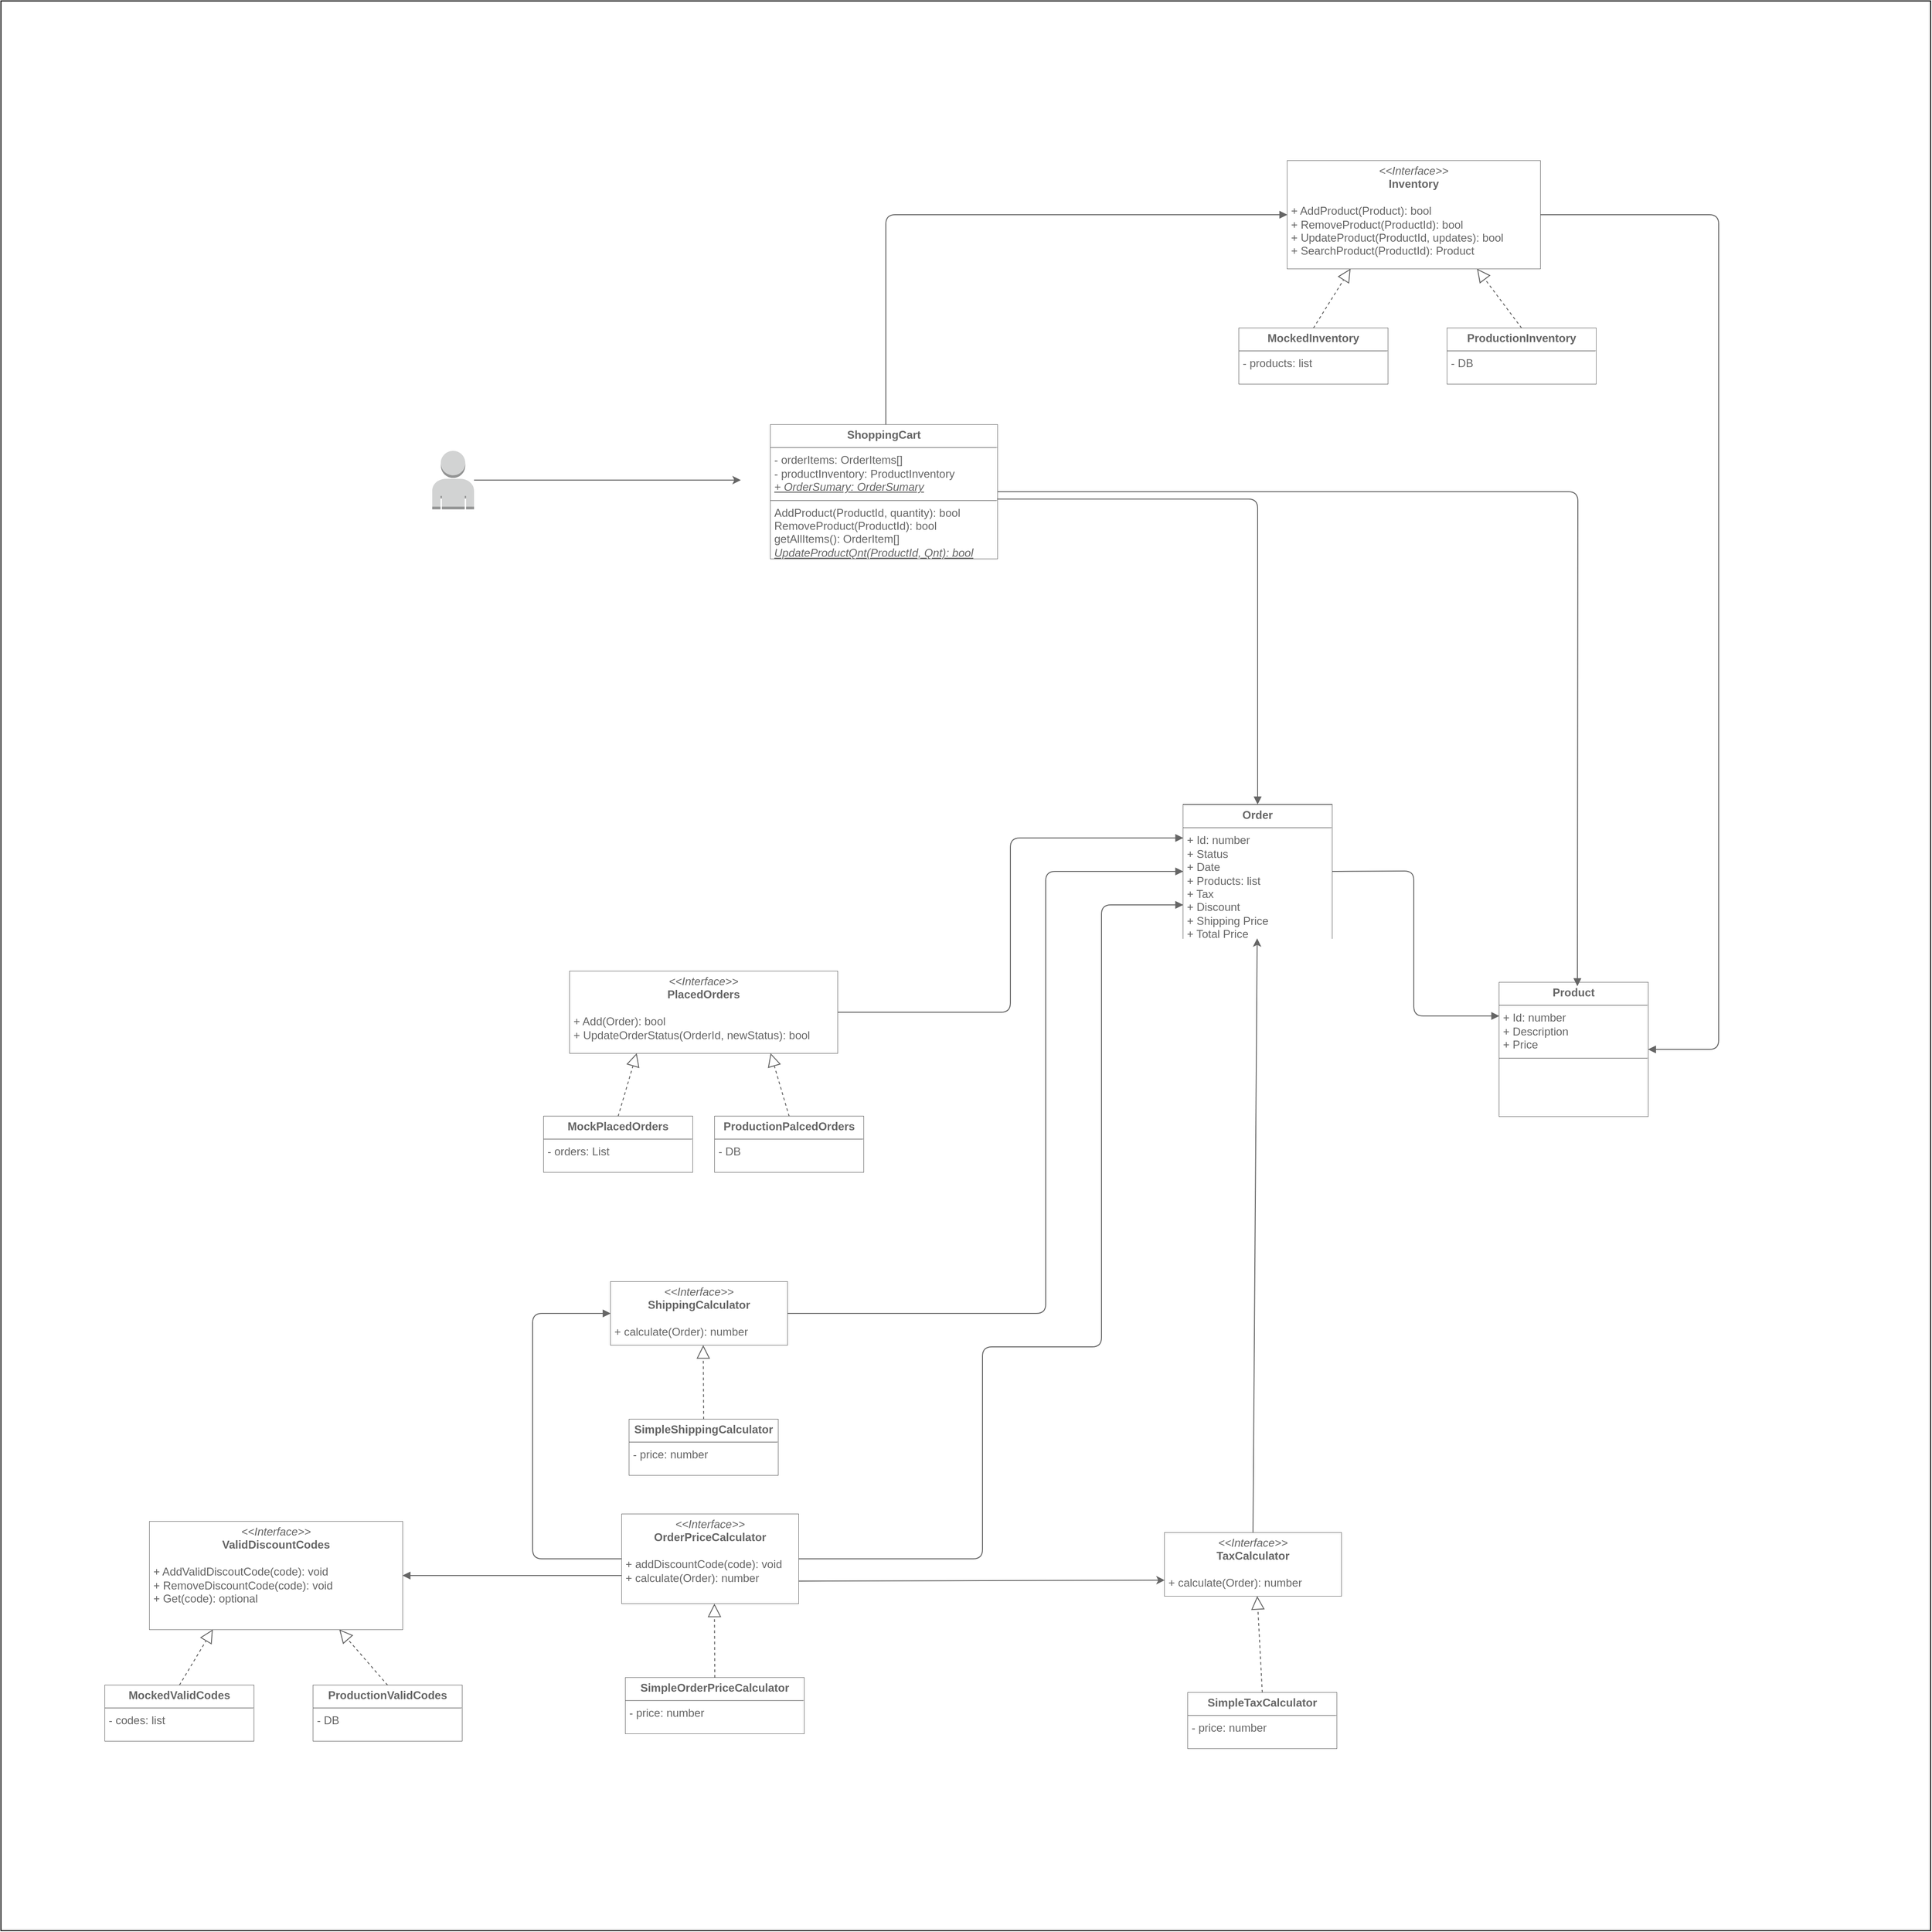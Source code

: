 <mxfile>
    <diagram id="1LMEsfMPQfCeTXIz6R_N" name="Page-1">
        <mxGraphModel dx="840" dy="1783" grid="1" gridSize="4" guides="1" tooltips="1" connect="1" arrows="1" fold="1" page="0" pageScale="1" pageWidth="850" pageHeight="1100" background="#ffffff" math="0" shadow="0">
            <root>
                <mxCell id="0"/>
                <mxCell id="1" parent="0"/>
                <mxCell id="151" value="" style="whiteSpace=wrap;html=1;aspect=fixed;labelBackgroundColor=#FFFFFF;fontSize=5;strokeWidth=1;fillColor=#FFFFFF;" parent="1" vertex="1">
                    <mxGeometry x="-156" y="-1028" width="2076" height="2076" as="geometry"/>
                </mxCell>
                <mxCell id="149" style="edgeStyle=none;html=1;fontSize=5;fontColor=#666666;strokeColor=#666666;" parent="1" source="2" edge="1">
                    <mxGeometry relative="1" as="geometry">
                        <mxPoint x="640" y="-512.5" as="targetPoint"/>
                    </mxGeometry>
                </mxCell>
                <mxCell id="2" value="" style="outlineConnect=0;dashed=0;verticalLabelPosition=bottom;verticalAlign=top;align=center;html=1;shape=mxgraph.aws3.user;fillColor=#D2D3D3;gradientColor=none;strokeColor=default;" parent="1" vertex="1">
                    <mxGeometry x="308" y="-544" width="45" height="63" as="geometry"/>
                </mxCell>
                <mxCell id="98" value="&lt;p style=&quot;margin: 0px ; margin-top: 4px ; text-align: center&quot;&gt;&lt;i&gt;&amp;lt;&amp;lt;Interface&amp;gt;&amp;gt;&lt;/i&gt;&lt;br&gt;&lt;b&gt;ShippingCalculator&lt;/b&gt;&lt;/p&gt;&lt;p style=&quot;margin: 0px ; margin-left: 4px&quot;&gt;&lt;br&gt;&lt;/p&gt;&lt;p style=&quot;margin: 0px ; margin-left: 4px&quot;&gt;+ calculate(Order): number&lt;br&gt;&lt;/p&gt;" style="verticalAlign=top;align=left;overflow=fill;fontSize=12;fontFamily=Helvetica;html=1;labelBackgroundColor=#FFFFFF;fontColor=#666666;strokeColor=#666666;strokeWidth=1;fillColor=#2A2A2A;" parent="1" vertex="1">
                    <mxGeometry x="500" y="350" width="190" height="68" as="geometry"/>
                </mxCell>
                <mxCell id="99" value="&lt;p style=&quot;margin: 0px ; margin-top: 4px ; text-align: center&quot;&gt;&lt;b&gt;SimpleShippingCalculator&lt;/b&gt;&lt;/p&gt;&lt;hr size=&quot;1&quot;&gt;&lt;p style=&quot;margin: 0px ; margin-left: 4px&quot;&gt;- price: number&lt;/p&gt;" style="verticalAlign=top;align=left;overflow=fill;fontSize=12;fontFamily=Helvetica;html=1;labelBackgroundColor=#FFFFFF;fontColor=#666666;strokeColor=#666666;strokeWidth=1;fillColor=none;" parent="1" vertex="1">
                    <mxGeometry x="520" y="498" width="160" height="60" as="geometry"/>
                </mxCell>
                <mxCell id="100" value="" style="endArrow=block;dashed=1;endFill=0;endSize=12;html=1;fontSize=5;fontColor=#666666;strokeColor=#666666;exitX=0.5;exitY=0;exitDx=0;exitDy=0;entryX=0.524;entryY=1.002;entryDx=0;entryDy=0;entryPerimeter=0;" parent="1" source="99" target="98" edge="1">
                    <mxGeometry width="160" relative="1" as="geometry">
                        <mxPoint x="844" y="244" as="sourcePoint"/>
                        <mxPoint x="1004" y="244" as="targetPoint"/>
                    </mxGeometry>
                </mxCell>
                <mxCell id="101" value="&lt;p style=&quot;margin: 0px ; margin-top: 4px ; text-align: center&quot;&gt;&lt;i&gt;&amp;lt;&amp;lt;Interface&amp;gt;&amp;gt;&lt;/i&gt;&lt;br&gt;&lt;b&gt;PlacedOrders&lt;/b&gt;&lt;/p&gt;&lt;p style=&quot;margin: 0px ; margin-left: 4px&quot;&gt;&lt;br&gt;&lt;/p&gt;&lt;p style=&quot;margin: 0px ; margin-left: 4px&quot;&gt;+ Add(Order): bool&lt;/p&gt;&lt;p style=&quot;margin: 0px ; margin-left: 4px&quot;&gt;+ UpdateOrderStatus(OrderId, newStatus): bool&lt;/p&gt;" style="verticalAlign=top;align=left;overflow=fill;fontSize=12;fontFamily=Helvetica;html=1;labelBackgroundColor=#FFFFFF;fontColor=#666666;strokeColor=#666666;strokeWidth=1;fillColor=#2A2A2A;" parent="1" vertex="1">
                    <mxGeometry x="456" y="16" width="288" height="88" as="geometry"/>
                </mxCell>
                <mxCell id="102" value="&lt;p style=&quot;margin: 0px ; margin-top: 4px ; text-align: center&quot;&gt;&lt;b&gt;Order&lt;/b&gt;&lt;/p&gt;&lt;hr size=&quot;1&quot;&gt;&lt;p style=&quot;margin: 0px ; margin-left: 4px&quot;&gt;+ Id: number&lt;/p&gt;&lt;p style=&quot;margin: 0px ; margin-left: 4px&quot;&gt;+ Status&lt;/p&gt;&lt;p style=&quot;margin: 0px ; margin-left: 4px&quot;&gt;+ Date&lt;/p&gt;&lt;p style=&quot;margin: 0px ; margin-left: 4px&quot;&gt;+ Products: list&lt;/p&gt;&lt;p style=&quot;margin: 0px ; margin-left: 4px&quot;&gt;+ Tax&lt;/p&gt;&lt;p style=&quot;margin: 0px ; margin-left: 4px&quot;&gt;+ Discount&lt;/p&gt;&lt;p style=&quot;margin: 0px ; margin-left: 4px&quot;&gt;+ Shipping Price&lt;/p&gt;&lt;p style=&quot;margin: 0px ; margin-left: 4px&quot;&gt;+ Total Price&lt;br&gt;&lt;/p&gt;&lt;p style=&quot;margin: 0px ; margin-left: 4px&quot;&gt;&lt;br&gt;&lt;/p&gt;" style="verticalAlign=top;align=left;overflow=fill;fontSize=12;fontFamily=Helvetica;html=1;labelBackgroundColor=#FFFFFF;fontColor=#666666;strokeColor=#666666;strokeWidth=1;fillColor=none;" parent="1" vertex="1">
                    <mxGeometry x="1116" y="-163.5" width="160" height="144" as="geometry"/>
                </mxCell>
                <mxCell id="103" value="" style="endArrow=block;endFill=1;html=1;edgeStyle=orthogonalEdgeStyle;align=left;verticalAlign=top;fontSize=5;fontColor=#666666;strokeColor=#666666;entryX=0;entryY=0.25;entryDx=0;entryDy=0;exitX=1;exitY=0.5;exitDx=0;exitDy=0;" parent="1" source="101" target="102" edge="1">
                    <mxGeometry x="-1" relative="1" as="geometry">
                        <mxPoint x="648" y="48" as="sourcePoint"/>
                        <mxPoint x="806" y="49.83" as="targetPoint"/>
                    </mxGeometry>
                </mxCell>
                <mxCell id="105" value="&lt;p style=&quot;margin: 0px ; margin-top: 4px ; text-align: center&quot;&gt;&lt;b&gt;MockPlacedOrders&lt;/b&gt;&lt;/p&gt;&lt;hr size=&quot;1&quot;&gt;&lt;p style=&quot;margin: 0px ; margin-left: 4px&quot;&gt;- orders: List&lt;/p&gt;" style="verticalAlign=top;align=left;overflow=fill;fontSize=12;fontFamily=Helvetica;html=1;labelBackgroundColor=#FFFFFF;fontColor=#666666;strokeColor=#666666;strokeWidth=1;fillColor=none;" parent="1" vertex="1">
                    <mxGeometry x="428" y="172" width="160" height="60" as="geometry"/>
                </mxCell>
                <mxCell id="106" value="" style="endArrow=block;dashed=1;endFill=0;endSize=12;html=1;fontSize=5;fontColor=#666666;strokeColor=#666666;exitX=0.5;exitY=0;exitDx=0;exitDy=0;entryX=0.25;entryY=1;entryDx=0;entryDy=0;" parent="1" source="105" target="101" edge="1">
                    <mxGeometry width="160" relative="1" as="geometry">
                        <mxPoint x="692" y="180" as="sourcePoint"/>
                        <mxPoint x="852" y="180" as="targetPoint"/>
                    </mxGeometry>
                </mxCell>
                <mxCell id="108" value="&lt;p style=&quot;margin: 0px ; margin-top: 4px ; text-align: center&quot;&gt;&lt;i&gt;&amp;lt;&amp;lt;Interface&amp;gt;&amp;gt;&lt;/i&gt;&lt;br&gt;&lt;b&gt;Inventory&lt;/b&gt;&lt;/p&gt;&lt;p style=&quot;margin: 0px ; margin-left: 4px&quot;&gt;&lt;br&gt;&lt;/p&gt;&lt;p style=&quot;margin: 0px ; margin-left: 4px&quot;&gt;+ AddProduct(Product): bool&lt;br&gt;&lt;/p&gt;&lt;p style=&quot;margin: 0px ; margin-left: 4px&quot;&gt;+ RemoveProduct(ProductId): bool&lt;/p&gt;&lt;p style=&quot;margin: 0px ; margin-left: 4px&quot;&gt;+ UpdateProduct(ProductId, updates): bool&lt;/p&gt;&lt;p style=&quot;margin: 0px ; margin-left: 4px&quot;&gt;+ SearchProduct(ProductId): Product&lt;/p&gt;&lt;p style=&quot;margin: 0px ; margin-left: 4px&quot;&gt;&lt;br&gt;&lt;/p&gt;" style="verticalAlign=top;align=left;overflow=fill;fontSize=12;fontFamily=Helvetica;html=1;labelBackgroundColor=#FFFFFF;fontColor=#666666;strokeColor=#666666;strokeWidth=1;fillColor=#2A2A2A;" parent="1" vertex="1">
                    <mxGeometry x="1228" y="-856" width="272" height="116" as="geometry"/>
                </mxCell>
                <mxCell id="109" value="&lt;p style=&quot;margin: 0px ; margin-top: 4px ; text-align: center&quot;&gt;&lt;b&gt;MockedInventory&lt;/b&gt;&lt;/p&gt;&lt;hr size=&quot;1&quot;&gt;&lt;p style=&quot;margin: 0px ; margin-left: 4px&quot;&gt;- products: list&lt;/p&gt;" style="verticalAlign=top;align=left;overflow=fill;fontSize=12;fontFamily=Helvetica;html=1;labelBackgroundColor=#FFFFFF;fontColor=#666666;strokeColor=#666666;strokeWidth=1;fillColor=none;" parent="1" vertex="1">
                    <mxGeometry x="1176" y="-676" width="160" height="60" as="geometry"/>
                </mxCell>
                <mxCell id="111" value="" style="endArrow=block;dashed=1;endFill=0;endSize=12;html=1;fontSize=5;fontColor=#666666;strokeColor=#666666;exitX=0.5;exitY=0;exitDx=0;exitDy=0;entryX=0.25;entryY=1;entryDx=0;entryDy=0;" parent="1" source="109" target="108" edge="1">
                    <mxGeometry width="160" relative="1" as="geometry">
                        <mxPoint x="1360.44" y="-952.14" as="sourcePoint"/>
                        <mxPoint x="1360" y="-1032.004" as="targetPoint"/>
                    </mxGeometry>
                </mxCell>
                <mxCell id="114" value="&lt;p style=&quot;margin: 0px ; margin-top: 4px ; text-align: center&quot;&gt;&lt;b&gt;Product&lt;/b&gt;&lt;/p&gt;&lt;hr size=&quot;1&quot;&gt;&lt;p style=&quot;margin: 0px ; margin-left: 4px&quot;&gt;+ Id: number&lt;/p&gt;&lt;p style=&quot;margin: 0px ; margin-left: 4px&quot;&gt;+ Description&lt;/p&gt;&lt;p style=&quot;margin: 0px ; margin-left: 4px&quot;&gt;+ Price&lt;br&gt;&lt;/p&gt;&lt;hr size=&quot;1&quot;&gt;&lt;p style=&quot;margin: 0px ; margin-left: 4px&quot;&gt;&lt;br&gt;&lt;/p&gt;" style="verticalAlign=top;align=left;overflow=fill;fontSize=12;fontFamily=Helvetica;html=1;labelBackgroundColor=#FFFFFF;fontColor=#666666;strokeColor=#666666;strokeWidth=1;fillColor=none;" parent="1" vertex="1">
                    <mxGeometry x="1456" y="28" width="160" height="144" as="geometry"/>
                </mxCell>
                <mxCell id="115" value="" style="endArrow=block;endFill=1;html=1;edgeStyle=orthogonalEdgeStyle;align=left;verticalAlign=top;fontSize=5;fontColor=#666666;strokeColor=#666666;entryX=1;entryY=0.5;entryDx=0;entryDy=0;exitX=1;exitY=0.5;exitDx=0;exitDy=0;" parent="1" source="108" target="114" edge="1">
                    <mxGeometry x="-1" relative="1" as="geometry">
                        <mxPoint x="1288" y="276" as="sourcePoint"/>
                        <mxPoint x="1408" y="172.0" as="targetPoint"/>
                        <Array as="points">
                            <mxPoint x="1692" y="-798"/>
                            <mxPoint x="1692" y="100"/>
                        </Array>
                    </mxGeometry>
                </mxCell>
                <mxCell id="116" value="" style="endArrow=block;endFill=1;html=1;edgeStyle=orthogonalEdgeStyle;align=left;verticalAlign=top;fontSize=5;fontColor=#666666;strokeColor=#666666;exitX=1;exitY=0.5;exitDx=0;exitDy=0;entryX=0;entryY=0.25;entryDx=0;entryDy=0;" parent="1" source="102" target="114" edge="1">
                    <mxGeometry x="-1" relative="1" as="geometry">
                        <mxPoint x="748" y="64" as="sourcePoint"/>
                        <mxPoint x="1376" y="216" as="targetPoint"/>
                        <Array as="points">
                            <mxPoint x="1286" y="-92"/>
                            <mxPoint x="1364" y="-92"/>
                            <mxPoint x="1364" y="64"/>
                        </Array>
                    </mxGeometry>
                </mxCell>
                <mxCell id="117" value="" style="endArrow=block;endFill=1;html=1;edgeStyle=orthogonalEdgeStyle;align=left;verticalAlign=top;fontSize=5;fontColor=#666666;strokeColor=#666666;entryX=0;entryY=0.5;entryDx=0;entryDy=0;exitX=1;exitY=0.5;exitDx=0;exitDy=0;" parent="1" source="98" target="102" edge="1">
                    <mxGeometry x="-1" relative="1" as="geometry">
                        <mxPoint x="696" y="383.5" as="sourcePoint"/>
                        <mxPoint x="1068" y="196" as="targetPoint"/>
                        <Array as="points">
                            <mxPoint x="968" y="384"/>
                            <mxPoint x="968" y="-92"/>
                        </Array>
                    </mxGeometry>
                </mxCell>
                <mxCell id="118" value="&lt;p style=&quot;margin: 0px ; margin-top: 4px ; text-align: center&quot;&gt;&lt;b&gt;ShoppingCart&lt;/b&gt;&lt;/p&gt;&lt;hr size=&quot;1&quot;&gt;&lt;p style=&quot;margin: 0px ; margin-left: 4px&quot;&gt;- orderItems: OrderItems[]&lt;/p&gt;&lt;p style=&quot;margin: 0px ; margin-left: 4px&quot;&gt;- productInventory: ProductInventory&lt;br&gt;&lt;i&gt;&lt;u&gt;+ OrderSumary: OrderSumary&lt;/u&gt;&lt;/i&gt;&lt;/p&gt;&lt;hr size=&quot;1&quot;&gt;&lt;p style=&quot;margin: 0px ; margin-left: 4px&quot;&gt;AddProduct(ProductId, quantity): bool&lt;/p&gt;&lt;p style=&quot;margin: 0px ; margin-left: 4px&quot;&gt;RemoveProduct(ProductId): bool&lt;/p&gt;&lt;p style=&quot;margin: 0px ; margin-left: 4px&quot;&gt;getAllItems(): OrderItem[]&lt;/p&gt;&lt;p style=&quot;margin: 0px ; margin-left: 4px&quot;&gt;&lt;u&gt;&lt;i&gt;UpdateProductQnt(ProductId, Qnt): bool&lt;/i&gt;&lt;/u&gt;&lt;/p&gt;&lt;p style=&quot;margin: 0px ; margin-left: 4px&quot;&gt;&lt;br&gt;&lt;/p&gt;" style="verticalAlign=top;align=left;overflow=fill;fontSize=12;fontFamily=Helvetica;html=1;labelBackgroundColor=#FFFFFF;fontColor=#666666;strokeColor=#666666;strokeWidth=1;fillColor=none;" parent="1" vertex="1">
                    <mxGeometry x="672" y="-572" width="244" height="144" as="geometry"/>
                </mxCell>
                <mxCell id="119" value="" style="endArrow=block;endFill=1;html=1;edgeStyle=orthogonalEdgeStyle;align=left;verticalAlign=top;fontSize=5;fontColor=#666666;strokeColor=#666666;entryX=0.5;entryY=0;entryDx=0;entryDy=0;exitX=0.999;exitY=0.555;exitDx=0;exitDy=0;exitPerimeter=0;" parent="1" source="118" target="102" edge="1">
                    <mxGeometry x="-1" relative="1" as="geometry">
                        <mxPoint x="824" y="-352.5" as="sourcePoint"/>
                        <mxPoint x="1196" y="-540.0" as="targetPoint"/>
                    </mxGeometry>
                </mxCell>
                <mxCell id="120" value="" style="endArrow=block;endFill=1;html=1;edgeStyle=orthogonalEdgeStyle;align=left;verticalAlign=top;fontSize=5;fontColor=#666666;strokeColor=#666666;entryX=0;entryY=0.5;entryDx=0;entryDy=0;" parent="1" source="118" target="108" edge="1">
                    <mxGeometry x="-1" relative="1" as="geometry">
                        <mxPoint x="971.996" y="-544.0" as="sourcePoint"/>
                        <mxPoint x="1192" y="-776" as="targetPoint"/>
                        <Array as="points">
                            <mxPoint x="796" y="-798"/>
                        </Array>
                    </mxGeometry>
                </mxCell>
                <mxCell id="121" value="" style="endArrow=block;endFill=1;html=1;edgeStyle=orthogonalEdgeStyle;align=left;verticalAlign=top;fontSize=5;fontColor=#666666;strokeColor=#666666;entryX=0.5;entryY=0;entryDx=0;entryDy=0;" parent="1" source="118" edge="1">
                    <mxGeometry x="-1" relative="1" as="geometry">
                        <mxPoint x="920" y="-532.0" as="sourcePoint"/>
                        <mxPoint x="1540" y="32" as="targetPoint"/>
                    </mxGeometry>
                </mxCell>
                <mxCell id="123" value="&lt;p style=&quot;margin: 0px ; margin-top: 4px ; text-align: center&quot;&gt;&lt;b&gt;ProductionInventory&lt;/b&gt;&lt;/p&gt;&lt;hr size=&quot;1&quot;&gt;&lt;p style=&quot;margin: 0px ; margin-left: 4px&quot;&gt;- DB&lt;/p&gt;" style="verticalAlign=top;align=left;overflow=fill;fontSize=12;fontFamily=Helvetica;html=1;labelBackgroundColor=#FFFFFF;fontColor=#666666;strokeColor=#666666;strokeWidth=1;fillColor=none;" parent="1" vertex="1">
                    <mxGeometry x="1400" y="-676" width="160" height="60" as="geometry"/>
                </mxCell>
                <mxCell id="124" value="" style="endArrow=block;dashed=1;endFill=0;endSize=12;html=1;fontSize=5;fontColor=#666666;strokeColor=#666666;exitX=0.5;exitY=0;exitDx=0;exitDy=0;entryX=0.75;entryY=1;entryDx=0;entryDy=0;" parent="1" source="123" target="108" edge="1">
                    <mxGeometry width="160" relative="1" as="geometry">
                        <mxPoint x="1288" y="-672" as="sourcePoint"/>
                        <mxPoint x="1368.0" y="-736" as="targetPoint"/>
                    </mxGeometry>
                </mxCell>
                <mxCell id="125" value="&lt;p style=&quot;margin: 0px ; margin-top: 4px ; text-align: center&quot;&gt;&lt;b&gt;ProductionPalcedOrders&lt;/b&gt;&lt;/p&gt;&lt;hr size=&quot;1&quot;&gt;&lt;p style=&quot;margin: 0px ; margin-left: 4px&quot;&gt;- DB&lt;/p&gt;" style="verticalAlign=top;align=left;overflow=fill;fontSize=12;fontFamily=Helvetica;html=1;labelBackgroundColor=#FFFFFF;fontColor=#666666;strokeColor=#666666;strokeWidth=1;fillColor=none;" parent="1" vertex="1">
                    <mxGeometry x="612" y="172" width="160" height="60" as="geometry"/>
                </mxCell>
                <mxCell id="126" value="" style="endArrow=block;dashed=1;endFill=0;endSize=12;html=1;fontSize=5;fontColor=#666666;strokeColor=#666666;exitX=0.5;exitY=0;exitDx=0;exitDy=0;entryX=0.75;entryY=1;entryDx=0;entryDy=0;" parent="1" source="125" target="101" edge="1">
                    <mxGeometry width="160" relative="1" as="geometry">
                        <mxPoint x="684" y="196" as="sourcePoint"/>
                        <mxPoint x="684.0" y="124" as="targetPoint"/>
                    </mxGeometry>
                </mxCell>
                <mxCell id="127" value="&lt;p style=&quot;margin: 0px ; margin-top: 4px ; text-align: center&quot;&gt;&lt;i&gt;&amp;lt;&amp;lt;Interface&amp;gt;&amp;gt;&lt;/i&gt;&lt;br&gt;&lt;b&gt;ValidDiscountCodes&lt;/b&gt;&lt;/p&gt;&lt;p style=&quot;margin: 0px ; margin-left: 4px&quot;&gt;&lt;br&gt;&lt;/p&gt;&lt;p style=&quot;margin: 0px ; margin-left: 4px&quot;&gt;+ AddValidDiscoutCode(code): void&lt;br&gt;&lt;/p&gt;&lt;p style=&quot;margin: 0px ; margin-left: 4px&quot;&gt;+ RemoveDiscountCode(code): void&lt;/p&gt;&lt;p style=&quot;margin: 0px ; margin-left: 4px&quot;&gt;+ Get(code): optional&lt;/p&gt;" style="verticalAlign=top;align=left;overflow=fill;fontSize=12;fontFamily=Helvetica;html=1;labelBackgroundColor=#FFFFFF;fontColor=#666666;strokeColor=#666666;strokeWidth=1;fillColor=#2A2A2A;" parent="1" vertex="1">
                    <mxGeometry x="4" y="608" width="272" height="116" as="geometry"/>
                </mxCell>
                <mxCell id="128" value="&lt;p style=&quot;margin: 0px ; margin-top: 4px ; text-align: center&quot;&gt;&lt;b&gt;MockedValidCodes&lt;/b&gt;&lt;/p&gt;&lt;hr size=&quot;1&quot;&gt;&lt;p style=&quot;margin: 0px ; margin-left: 4px&quot;&gt;- codes: list&lt;/p&gt;" style="verticalAlign=top;align=left;overflow=fill;fontSize=12;fontFamily=Helvetica;html=1;labelBackgroundColor=#FFFFFF;fontColor=#666666;strokeColor=#666666;strokeWidth=1;fillColor=none;" parent="1" vertex="1">
                    <mxGeometry x="-44" y="784" width="160" height="60" as="geometry"/>
                </mxCell>
                <mxCell id="129" value="" style="endArrow=block;dashed=1;endFill=0;endSize=12;html=1;fontSize=5;fontColor=#666666;strokeColor=#666666;exitX=0.5;exitY=0;exitDx=0;exitDy=0;entryX=0.25;entryY=1;entryDx=0;entryDy=0;" parent="1" source="128" target="127" edge="1">
                    <mxGeometry width="160" relative="1" as="geometry">
                        <mxPoint x="728.44" y="783.86" as="sourcePoint"/>
                        <mxPoint x="728" y="703.996" as="targetPoint"/>
                    </mxGeometry>
                </mxCell>
                <mxCell id="130" value="&lt;p style=&quot;margin: 0px ; margin-top: 4px ; text-align: center&quot;&gt;&lt;b&gt;ProductionValidCodes&lt;/b&gt;&lt;/p&gt;&lt;hr size=&quot;1&quot;&gt;&lt;p style=&quot;margin: 0px ; margin-left: 4px&quot;&gt;- DB&lt;/p&gt;" style="verticalAlign=top;align=left;overflow=fill;fontSize=12;fontFamily=Helvetica;html=1;labelBackgroundColor=#FFFFFF;fontColor=#666666;strokeColor=#666666;strokeWidth=1;fillColor=none;" parent="1" vertex="1">
                    <mxGeometry x="180" y="784" width="160" height="60" as="geometry"/>
                </mxCell>
                <mxCell id="131" value="" style="endArrow=block;dashed=1;endFill=0;endSize=12;html=1;fontSize=5;fontColor=#666666;strokeColor=#666666;exitX=0.5;exitY=0;exitDx=0;exitDy=0;entryX=0.75;entryY=1;entryDx=0;entryDy=0;" parent="1" source="130" target="127" edge="1">
                    <mxGeometry width="160" relative="1" as="geometry">
                        <mxPoint x="656" y="1064" as="sourcePoint"/>
                        <mxPoint x="736.0" y="1000" as="targetPoint"/>
                    </mxGeometry>
                </mxCell>
                <mxCell id="147" style="edgeStyle=none;html=1;entryX=0;entryY=0.75;entryDx=0;entryDy=0;fontSize=5;fontColor=#666666;strokeColor=#666666;exitX=1;exitY=0.75;exitDx=0;exitDy=0;" parent="1" source="137" target="143" edge="1">
                    <mxGeometry relative="1" as="geometry">
                        <mxPoint x="712" y="672" as="sourcePoint"/>
                        <Array as="points"/>
                    </mxGeometry>
                </mxCell>
                <mxCell id="137" value="&lt;p style=&quot;margin: 0px ; margin-top: 4px ; text-align: center&quot;&gt;&lt;i&gt;&amp;lt;&amp;lt;Interface&amp;gt;&amp;gt;&lt;/i&gt;&lt;br&gt;&lt;b&gt;OrderPriceCalculator&lt;/b&gt;&lt;/p&gt;&lt;p style=&quot;margin: 0px ; margin-left: 4px&quot;&gt;&lt;br&gt;&lt;/p&gt;&lt;p style=&quot;margin: 0px ; margin-left: 4px&quot;&gt;+ addDiscountCode(code): void&lt;/p&gt;&lt;p style=&quot;margin: 0px ; margin-left: 4px&quot;&gt;+ calculate(Order): number&lt;br&gt;&lt;/p&gt;" style="verticalAlign=top;align=left;overflow=fill;fontSize=12;fontFamily=Helvetica;html=1;labelBackgroundColor=#FFFFFF;fontColor=#666666;strokeColor=#666666;strokeWidth=1;fillColor=#2A2A2A;" parent="1" vertex="1">
                    <mxGeometry x="512" y="600" width="190" height="96" as="geometry"/>
                </mxCell>
                <mxCell id="138" value="&lt;p style=&quot;margin: 0px ; margin-top: 4px ; text-align: center&quot;&gt;&lt;b&gt;SimpleOrderPriceCalculator&lt;/b&gt;&lt;/p&gt;&lt;hr size=&quot;1&quot;&gt;&lt;p style=&quot;margin: 0px ; margin-left: 4px&quot;&gt;- price: number&lt;/p&gt;" style="verticalAlign=top;align=left;overflow=fill;fontSize=12;fontFamily=Helvetica;html=1;labelBackgroundColor=#FFFFFF;fontColor=#666666;strokeColor=#666666;strokeWidth=1;fillColor=none;" parent="1" vertex="1">
                    <mxGeometry x="516" y="776" width="192" height="60" as="geometry"/>
                </mxCell>
                <mxCell id="139" value="" style="endArrow=block;dashed=1;endFill=0;endSize=12;html=1;fontSize=5;fontColor=#666666;strokeColor=#666666;exitX=0.5;exitY=0;exitDx=0;exitDy=0;entryX=0.524;entryY=1.002;entryDx=0;entryDy=0;entryPerimeter=0;" parent="1" source="138" target="137" edge="1">
                    <mxGeometry width="160" relative="1" as="geometry">
                        <mxPoint x="856" y="522" as="sourcePoint"/>
                        <mxPoint x="1016" y="522" as="targetPoint"/>
                    </mxGeometry>
                </mxCell>
                <mxCell id="140" value="" style="endArrow=block;endFill=1;html=1;edgeStyle=orthogonalEdgeStyle;align=left;verticalAlign=top;fontSize=5;fontColor=#666666;strokeColor=#666666;entryX=0;entryY=0.5;entryDx=0;entryDy=0;exitX=0;exitY=0.5;exitDx=0;exitDy=0;" parent="1" source="137" target="98" edge="1">
                    <mxGeometry x="-1" relative="1" as="geometry">
                        <mxPoint x="512" y="745.5" as="sourcePoint"/>
                        <mxPoint x="884" y="558.0" as="targetPoint"/>
                        <Array as="points">
                            <mxPoint x="416" y="648"/>
                            <mxPoint x="416" y="384"/>
                        </Array>
                    </mxGeometry>
                </mxCell>
                <mxCell id="141" value="" style="endArrow=block;endFill=1;html=1;edgeStyle=orthogonalEdgeStyle;align=left;verticalAlign=top;fontSize=5;fontColor=#666666;strokeColor=#666666;entryX=1;entryY=0.5;entryDx=0;entryDy=0;" parent="1" target="127" edge="1">
                    <mxGeometry x="-1" relative="1" as="geometry">
                        <mxPoint x="512" y="666" as="sourcePoint"/>
                        <mxPoint x="328" y="652" as="targetPoint"/>
                        <Array as="points">
                            <mxPoint x="452" y="666"/>
                        </Array>
                    </mxGeometry>
                </mxCell>
                <mxCell id="142" value="" style="endArrow=block;endFill=1;html=1;edgeStyle=orthogonalEdgeStyle;align=left;verticalAlign=top;fontSize=5;fontColor=#666666;strokeColor=#666666;exitX=1;exitY=0.5;exitDx=0;exitDy=0;entryX=0;entryY=0.75;entryDx=0;entryDy=0;" parent="1" source="137" target="102" edge="1">
                    <mxGeometry x="-1" relative="1" as="geometry">
                        <mxPoint x="516" y="652" as="sourcePoint"/>
                        <mxPoint x="504" y="388.0" as="targetPoint"/>
                        <Array as="points">
                            <mxPoint x="900" y="648"/>
                            <mxPoint x="900" y="420"/>
                            <mxPoint x="1028" y="420"/>
                            <mxPoint x="1028" y="-55"/>
                        </Array>
                    </mxGeometry>
                </mxCell>
                <mxCell id="150" style="edgeStyle=none;html=1;exitX=0.5;exitY=0;exitDx=0;exitDy=0;fontSize=5;fontColor=#666666;strokeColor=#666666;" parent="1" source="143" target="102" edge="1">
                    <mxGeometry relative="1" as="geometry"/>
                </mxCell>
                <mxCell id="143" value="&lt;p style=&quot;margin: 0px ; margin-top: 4px ; text-align: center&quot;&gt;&lt;i&gt;&amp;lt;&amp;lt;Interface&amp;gt;&amp;gt;&lt;/i&gt;&lt;br&gt;&lt;b&gt;TaxCalculator&lt;/b&gt;&lt;/p&gt;&lt;p style=&quot;margin: 0px ; margin-left: 4px&quot;&gt;&lt;br&gt;&lt;/p&gt;&lt;p style=&quot;margin: 0px ; margin-left: 4px&quot;&gt;+ calculate(Order): number&lt;br&gt;&lt;/p&gt;" style="verticalAlign=top;align=left;overflow=fill;fontSize=12;fontFamily=Helvetica;html=1;labelBackgroundColor=#FFFFFF;fontColor=#666666;strokeColor=#666666;strokeWidth=1;fillColor=#2A2A2A;" parent="1" vertex="1">
                    <mxGeometry x="1096" y="620" width="190" height="68" as="geometry"/>
                </mxCell>
                <mxCell id="144" value="&lt;p style=&quot;margin: 0px ; margin-top: 4px ; text-align: center&quot;&gt;&lt;b&gt;SimpleTaxCalculator&lt;/b&gt;&lt;/p&gt;&lt;hr size=&quot;1&quot;&gt;&lt;p style=&quot;margin: 0px ; margin-left: 4px&quot;&gt;- price: number&lt;/p&gt;" style="verticalAlign=top;align=left;overflow=fill;fontSize=12;fontFamily=Helvetica;html=1;labelBackgroundColor=#FFFFFF;fontColor=#666666;strokeColor=#666666;strokeWidth=1;fillColor=none;" parent="1" vertex="1">
                    <mxGeometry x="1121" y="792" width="160" height="60" as="geometry"/>
                </mxCell>
                <mxCell id="145" value="" style="endArrow=block;dashed=1;endFill=0;endSize=12;html=1;fontSize=5;fontColor=#666666;strokeColor=#666666;exitX=0.5;exitY=0;exitDx=0;exitDy=0;entryX=0.524;entryY=1.002;entryDx=0;entryDy=0;entryPerimeter=0;" parent="1" source="144" target="143" edge="1">
                    <mxGeometry width="160" relative="1" as="geometry">
                        <mxPoint x="504" y="438" as="sourcePoint"/>
                        <mxPoint x="664" y="438" as="targetPoint"/>
                    </mxGeometry>
                </mxCell>
            </root>
        </mxGraphModel>
    </diagram>
</mxfile>